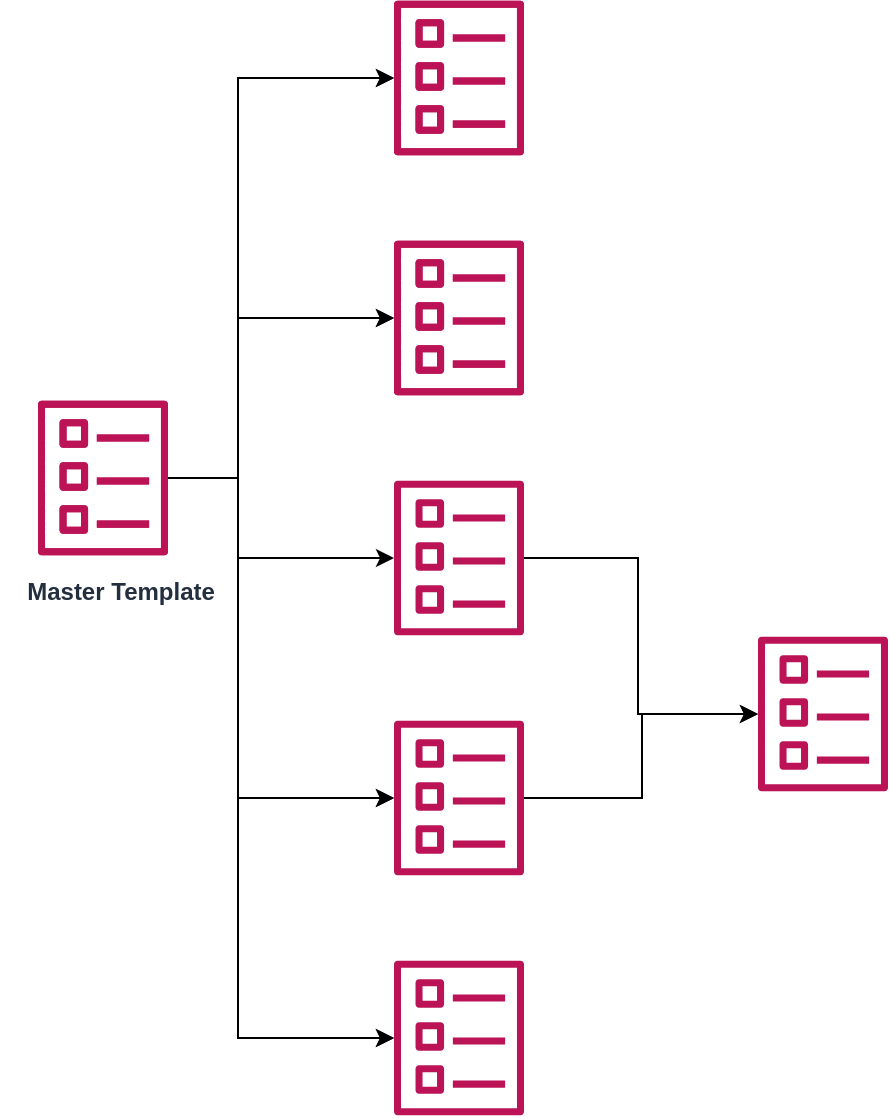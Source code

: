 <mxfile version="14.6.12" type="github">
  <diagram id="AxwRwTF1TX2HcIYzuqZK" name="Page-1">
    <mxGraphModel dx="1490" dy="703" grid="1" gridSize="20" guides="1" tooltips="1" connect="1" arrows="1" fold="1" page="1" pageScale="1" pageWidth="850" pageHeight="1100" math="0" shadow="0">
      <root>
        <mxCell id="0" />
        <mxCell id="1" parent="0" />
        <mxCell id="YvGFRemYcehDGKziLWDI-10" style="edgeStyle=orthogonalEdgeStyle;rounded=0;orthogonalLoop=1;jettySize=auto;html=1;fontColor=#232F3E;" edge="1" parent="1" source="YvGFRemYcehDGKziLWDI-3" target="YvGFRemYcehDGKziLWDI-4">
          <mxGeometry relative="1" as="geometry">
            <Array as="points">
              <mxPoint x="120" y="319" />
              <mxPoint x="120" y="119" />
            </Array>
          </mxGeometry>
        </mxCell>
        <mxCell id="YvGFRemYcehDGKziLWDI-11" style="edgeStyle=orthogonalEdgeStyle;rounded=0;orthogonalLoop=1;jettySize=auto;html=1;fontColor=#232F3E;" edge="1" parent="1" source="YvGFRemYcehDGKziLWDI-3" target="YvGFRemYcehDGKziLWDI-5">
          <mxGeometry relative="1" as="geometry">
            <Array as="points">
              <mxPoint x="120" y="319" />
              <mxPoint x="120" y="239" />
            </Array>
          </mxGeometry>
        </mxCell>
        <mxCell id="YvGFRemYcehDGKziLWDI-13" style="edgeStyle=orthogonalEdgeStyle;rounded=0;orthogonalLoop=1;jettySize=auto;html=1;fontColor=#232F3E;" edge="1" parent="1" source="YvGFRemYcehDGKziLWDI-3" target="YvGFRemYcehDGKziLWDI-7">
          <mxGeometry relative="1" as="geometry">
            <Array as="points">
              <mxPoint x="120" y="319" />
              <mxPoint x="120" y="479" />
            </Array>
          </mxGeometry>
        </mxCell>
        <mxCell id="YvGFRemYcehDGKziLWDI-14" style="edgeStyle=orthogonalEdgeStyle;rounded=0;orthogonalLoop=1;jettySize=auto;html=1;fontColor=#232F3E;" edge="1" parent="1" source="YvGFRemYcehDGKziLWDI-3" target="YvGFRemYcehDGKziLWDI-8">
          <mxGeometry relative="1" as="geometry">
            <Array as="points">
              <mxPoint x="120" y="319" />
              <mxPoint x="120" y="599" />
            </Array>
          </mxGeometry>
        </mxCell>
        <mxCell id="YvGFRemYcehDGKziLWDI-3" value="" style="outlineConnect=0;fontColor=#232F3E;gradientColor=none;fillColor=#BC1356;strokeColor=none;dashed=0;verticalLabelPosition=bottom;verticalAlign=top;align=center;html=1;fontSize=12;fontStyle=0;aspect=fixed;pointerEvents=1;shape=mxgraph.aws4.template;" vertex="1" parent="1">
          <mxGeometry x="20" y="280" width="65" height="78" as="geometry" />
        </mxCell>
        <mxCell id="YvGFRemYcehDGKziLWDI-4" value="" style="outlineConnect=0;fontColor=#232F3E;gradientColor=none;fillColor=#BC1356;strokeColor=none;dashed=0;verticalLabelPosition=bottom;verticalAlign=top;align=center;html=1;fontSize=12;fontStyle=0;aspect=fixed;pointerEvents=1;shape=mxgraph.aws4.template;" vertex="1" parent="1">
          <mxGeometry x="198" y="80" width="65" height="78" as="geometry" />
        </mxCell>
        <mxCell id="YvGFRemYcehDGKziLWDI-5" value="" style="outlineConnect=0;fontColor=#232F3E;gradientColor=none;fillColor=#BC1356;strokeColor=none;dashed=0;verticalLabelPosition=bottom;verticalAlign=top;align=center;html=1;fontSize=12;fontStyle=0;aspect=fixed;pointerEvents=1;shape=mxgraph.aws4.template;" vertex="1" parent="1">
          <mxGeometry x="198" y="200" width="65" height="78" as="geometry" />
        </mxCell>
        <mxCell id="YvGFRemYcehDGKziLWDI-24" style="edgeStyle=orthogonalEdgeStyle;rounded=0;orthogonalLoop=1;jettySize=auto;html=1;fontColor=#232F3E;" edge="1" parent="1" source="YvGFRemYcehDGKziLWDI-6" target="YvGFRemYcehDGKziLWDI-9">
          <mxGeometry relative="1" as="geometry">
            <Array as="points">
              <mxPoint x="320" y="359" />
              <mxPoint x="320" y="437" />
            </Array>
          </mxGeometry>
        </mxCell>
        <mxCell id="YvGFRemYcehDGKziLWDI-6" value="" style="outlineConnect=0;fontColor=#232F3E;gradientColor=none;fillColor=#BC1356;strokeColor=none;dashed=0;verticalLabelPosition=bottom;verticalAlign=top;align=center;html=1;fontSize=12;fontStyle=0;aspect=fixed;pointerEvents=1;shape=mxgraph.aws4.template;" vertex="1" parent="1">
          <mxGeometry x="198" y="320" width="65" height="78" as="geometry" />
        </mxCell>
        <mxCell id="YvGFRemYcehDGKziLWDI-25" style="edgeStyle=orthogonalEdgeStyle;rounded=0;orthogonalLoop=1;jettySize=auto;html=1;fontColor=#232F3E;" edge="1" parent="1" source="YvGFRemYcehDGKziLWDI-7" target="YvGFRemYcehDGKziLWDI-9">
          <mxGeometry relative="1" as="geometry">
            <Array as="points">
              <mxPoint x="322" y="479" />
              <mxPoint x="322" y="437" />
            </Array>
          </mxGeometry>
        </mxCell>
        <mxCell id="YvGFRemYcehDGKziLWDI-7" value="" style="outlineConnect=0;fontColor=#232F3E;gradientColor=none;fillColor=#BC1356;strokeColor=none;dashed=0;verticalLabelPosition=bottom;verticalAlign=top;align=center;html=1;fontSize=12;fontStyle=0;aspect=fixed;pointerEvents=1;shape=mxgraph.aws4.template;" vertex="1" parent="1">
          <mxGeometry x="198" y="440" width="65" height="78" as="geometry" />
        </mxCell>
        <mxCell id="YvGFRemYcehDGKziLWDI-8" value="" style="outlineConnect=0;fontColor=#232F3E;gradientColor=none;fillColor=#BC1356;strokeColor=none;dashed=0;verticalLabelPosition=bottom;verticalAlign=top;align=center;html=1;fontSize=12;fontStyle=0;aspect=fixed;pointerEvents=1;shape=mxgraph.aws4.template;" vertex="1" parent="1">
          <mxGeometry x="198" y="560" width="65" height="78" as="geometry" />
        </mxCell>
        <mxCell id="YvGFRemYcehDGKziLWDI-9" value="" style="outlineConnect=0;fontColor=#232F3E;gradientColor=none;fillColor=#BC1356;strokeColor=none;dashed=0;verticalLabelPosition=bottom;verticalAlign=top;align=center;html=1;fontSize=12;fontStyle=0;aspect=fixed;pointerEvents=1;shape=mxgraph.aws4.template;" vertex="1" parent="1">
          <mxGeometry x="380" y="398" width="65" height="78" as="geometry" />
        </mxCell>
        <mxCell id="YvGFRemYcehDGKziLWDI-23" style="edgeStyle=orthogonalEdgeStyle;rounded=0;orthogonalLoop=1;jettySize=auto;html=1;fontColor=#232F3E;" edge="1" parent="1" source="YvGFRemYcehDGKziLWDI-16" target="YvGFRemYcehDGKziLWDI-6">
          <mxGeometry relative="1" as="geometry">
            <Array as="points">
              <mxPoint x="120" y="319" />
              <mxPoint x="120" y="359" />
            </Array>
          </mxGeometry>
        </mxCell>
        <mxCell id="YvGFRemYcehDGKziLWDI-16" value="" style="outlineConnect=0;fontColor=#232F3E;gradientColor=none;fillColor=#BC1356;strokeColor=none;dashed=0;verticalLabelPosition=bottom;verticalAlign=top;align=center;html=1;fontSize=12;fontStyle=0;aspect=fixed;pointerEvents=1;shape=mxgraph.aws4.template;" vertex="1" parent="1">
          <mxGeometry x="20" y="280" width="65" height="78" as="geometry" />
        </mxCell>
        <mxCell id="YvGFRemYcehDGKziLWDI-17" style="edgeStyle=orthogonalEdgeStyle;rounded=0;orthogonalLoop=1;jettySize=auto;html=1;fontColor=#232F3E;" edge="1" source="YvGFRemYcehDGKziLWDI-16" target="YvGFRemYcehDGKziLWDI-22" parent="1">
          <mxGeometry relative="1" as="geometry">
            <Array as="points">
              <mxPoint x="120" y="319" />
              <mxPoint x="120" y="239" />
            </Array>
          </mxGeometry>
        </mxCell>
        <mxCell id="YvGFRemYcehDGKziLWDI-18" style="edgeStyle=orthogonalEdgeStyle;rounded=0;orthogonalLoop=1;jettySize=auto;html=1;fontColor=#232F3E;" edge="1" source="YvGFRemYcehDGKziLWDI-16" target="YvGFRemYcehDGKziLWDI-21" parent="1">
          <mxGeometry relative="1" as="geometry">
            <Array as="points">
              <mxPoint x="120" y="319" />
              <mxPoint x="120" y="119" />
            </Array>
          </mxGeometry>
        </mxCell>
        <mxCell id="YvGFRemYcehDGKziLWDI-19" style="edgeStyle=orthogonalEdgeStyle;rounded=0;orthogonalLoop=1;jettySize=auto;html=1;fontColor=#232F3E;" edge="1" source="YvGFRemYcehDGKziLWDI-16" parent="1">
          <mxGeometry relative="1" as="geometry">
            <mxPoint x="198" y="599" as="targetPoint" />
            <Array as="points">
              <mxPoint x="120" y="319" />
              <mxPoint x="120" y="599" />
            </Array>
          </mxGeometry>
        </mxCell>
        <mxCell id="YvGFRemYcehDGKziLWDI-20" style="edgeStyle=orthogonalEdgeStyle;rounded=0;orthogonalLoop=1;jettySize=auto;html=1;fontColor=#232F3E;" edge="1" source="YvGFRemYcehDGKziLWDI-16" parent="1">
          <mxGeometry relative="1" as="geometry">
            <mxPoint x="198" y="479" as="targetPoint" />
            <Array as="points">
              <mxPoint x="120" y="319" />
              <mxPoint x="120" y="479" />
            </Array>
          </mxGeometry>
        </mxCell>
        <mxCell id="YvGFRemYcehDGKziLWDI-21" value="" style="outlineConnect=0;fontColor=#232F3E;gradientColor=none;fillColor=#BC1356;strokeColor=none;dashed=0;verticalLabelPosition=bottom;verticalAlign=top;align=center;html=1;fontSize=12;fontStyle=0;aspect=fixed;pointerEvents=1;shape=mxgraph.aws4.template;" vertex="1" parent="1">
          <mxGeometry x="198" y="80" width="65" height="78" as="geometry" />
        </mxCell>
        <mxCell id="YvGFRemYcehDGKziLWDI-22" value="" style="outlineConnect=0;fontColor=#232F3E;gradientColor=none;fillColor=#BC1356;strokeColor=none;dashed=0;verticalLabelPosition=bottom;verticalAlign=top;align=center;html=1;fontSize=12;fontStyle=0;aspect=fixed;pointerEvents=1;shape=mxgraph.aws4.template;" vertex="1" parent="1">
          <mxGeometry x="198" y="200" width="65" height="78" as="geometry" />
        </mxCell>
        <mxCell id="YvGFRemYcehDGKziLWDI-27" value="&lt;b&gt;&lt;font style=&quot;font-size: 12px&quot;&gt;Master&amp;nbsp;&lt;/font&gt;Template&lt;/b&gt;" style="text;html=1;resizable=0;autosize=1;align=center;verticalAlign=middle;points=[];fillColor=none;strokeColor=none;rounded=0;dashed=0;pointerEvents=1;fontColor=#232F3E;" vertex="1" parent="1">
          <mxGeometry x="1" y="366" width="120" height="20" as="geometry" />
        </mxCell>
      </root>
    </mxGraphModel>
  </diagram>
</mxfile>
